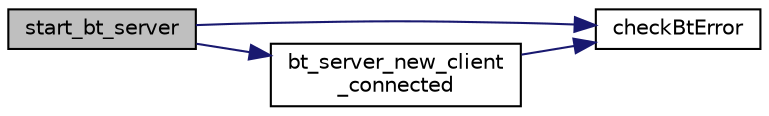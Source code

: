 digraph "start_bt_server"
{
  edge [fontname="Helvetica",fontsize="10",labelfontname="Helvetica",labelfontsize="10"];
  node [fontname="Helvetica",fontsize="10",shape=record];
  rankdir="LR";
  Node9 [label="start_bt_server",height=0.2,width=0.4,color="black", fillcolor="grey75", style="filled", fontcolor="black"];
  Node9 -> Node10 [color="midnightblue",fontsize="10",style="solid",fontname="Helvetica"];
  Node10 [label="checkBtError",height=0.2,width=0.4,color="black", fillcolor="white", style="filled",URL="$server__network_8c.html#a73fdcc51ef259d53e6843b158ba2646d",tooltip="Check the different type of error you can have for a given function. "];
  Node9 -> Node11 [color="midnightblue",fontsize="10",style="solid",fontname="Helvetica"];
  Node11 [label="bt_server_new_client\l_connected",height=0.2,width=0.4,color="black", fillcolor="white", style="filled",URL="$server__network_8c.html#a08dcb8242e195cf95c917fec85773284",tooltip="Let the client connecting to the server and then send the data to them. "];
  Node11 -> Node10 [color="midnightblue",fontsize="10",style="solid",fontname="Helvetica"];
}
